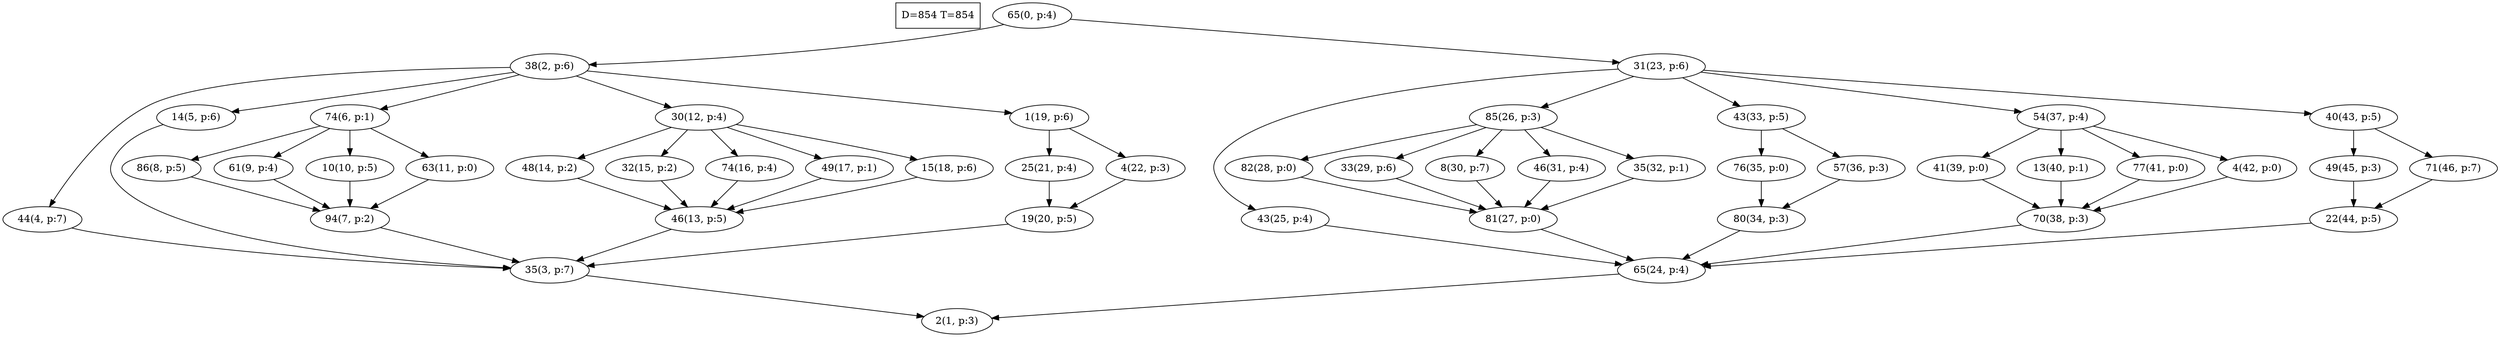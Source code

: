 digraph Task {
i [shape=box, label="D=854 T=854"]; 
0 [label="65(0, p:4)"];
1 [label="2(1, p:3)"];
2 [label="38(2, p:6)"];
3 [label="35(3, p:7)"];
4 [label="44(4, p:7)"];
5 [label="14(5, p:6)"];
6 [label="74(6, p:1)"];
7 [label="94(7, p:2)"];
8 [label="86(8, p:5)"];
9 [label="61(9, p:4)"];
10 [label="10(10, p:5)"];
11 [label="63(11, p:0)"];
12 [label="30(12, p:4)"];
13 [label="46(13, p:5)"];
14 [label="48(14, p:2)"];
15 [label="32(15, p:2)"];
16 [label="74(16, p:4)"];
17 [label="49(17, p:1)"];
18 [label="15(18, p:6)"];
19 [label="1(19, p:6)"];
20 [label="19(20, p:5)"];
21 [label="25(21, p:4)"];
22 [label="4(22, p:3)"];
23 [label="31(23, p:6)"];
24 [label="65(24, p:4)"];
25 [label="43(25, p:4)"];
26 [label="85(26, p:3)"];
27 [label="81(27, p:0)"];
28 [label="82(28, p:0)"];
29 [label="33(29, p:6)"];
30 [label="8(30, p:7)"];
31 [label="46(31, p:4)"];
32 [label="35(32, p:1)"];
33 [label="43(33, p:5)"];
34 [label="80(34, p:3)"];
35 [label="76(35, p:0)"];
36 [label="57(36, p:3)"];
37 [label="54(37, p:4)"];
38 [label="70(38, p:3)"];
39 [label="41(39, p:0)"];
40 [label="13(40, p:1)"];
41 [label="77(41, p:0)"];
42 [label="4(42, p:0)"];
43 [label="40(43, p:5)"];
44 [label="22(44, p:5)"];
45 [label="49(45, p:3)"];
46 [label="71(46, p:7)"];
0 -> 2;
0 -> 23;
2 -> 4;
2 -> 5;
2 -> 6;
2 -> 12;
2 -> 19;
3 -> 1;
4 -> 3;
5 -> 3;
6 -> 8;
6 -> 9;
6 -> 10;
6 -> 11;
7 -> 3;
8 -> 7;
9 -> 7;
10 -> 7;
11 -> 7;
12 -> 14;
12 -> 15;
12 -> 16;
12 -> 17;
12 -> 18;
13 -> 3;
14 -> 13;
15 -> 13;
16 -> 13;
17 -> 13;
18 -> 13;
19 -> 21;
19 -> 22;
20 -> 3;
21 -> 20;
22 -> 20;
23 -> 25;
23 -> 26;
23 -> 33;
23 -> 37;
23 -> 43;
24 -> 1;
25 -> 24;
26 -> 28;
26 -> 29;
26 -> 30;
26 -> 31;
26 -> 32;
27 -> 24;
28 -> 27;
29 -> 27;
30 -> 27;
31 -> 27;
32 -> 27;
33 -> 35;
33 -> 36;
34 -> 24;
35 -> 34;
36 -> 34;
37 -> 39;
37 -> 40;
37 -> 41;
37 -> 42;
38 -> 24;
39 -> 38;
40 -> 38;
41 -> 38;
42 -> 38;
43 -> 45;
43 -> 46;
44 -> 24;
45 -> 44;
46 -> 44;
}